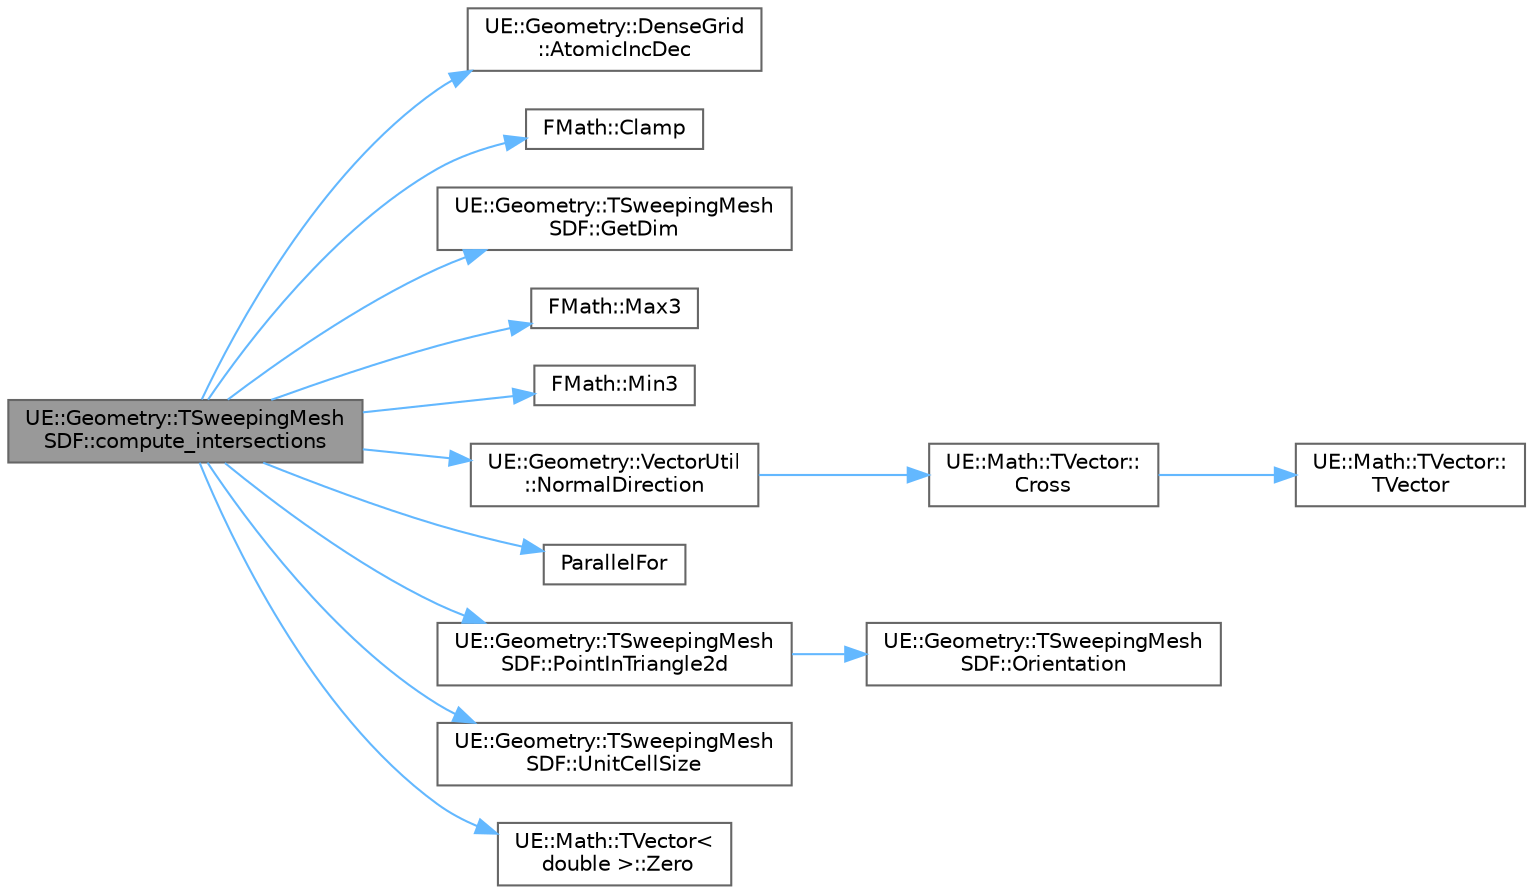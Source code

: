 digraph "UE::Geometry::TSweepingMeshSDF::compute_intersections"
{
 // INTERACTIVE_SVG=YES
 // LATEX_PDF_SIZE
  bgcolor="transparent";
  edge [fontname=Helvetica,fontsize=10,labelfontname=Helvetica,labelfontsize=10];
  node [fontname=Helvetica,fontsize=10,shape=box,height=0.2,width=0.4];
  rankdir="LR";
  Node1 [id="Node000001",label="UE::Geometry::TSweepingMesh\lSDF::compute_intersections",height=0.2,width=0.4,color="gray40", fillcolor="grey60", style="filled", fontcolor="black",tooltip=" "];
  Node1 -> Node2 [id="edge1_Node000001_Node000002",color="steelblue1",style="solid",tooltip=" "];
  Node2 [id="Node000002",label="UE::Geometry::DenseGrid\l::AtomicIncDec",height=0.2,width=0.4,color="grey40", fillcolor="white", style="filled",URL="$dd/dc4/namespaceUE_1_1Geometry_1_1DenseGrid.html#aebaafe54d5e6c397c1a693d551b34204",tooltip=" "];
  Node1 -> Node3 [id="edge2_Node000001_Node000003",color="steelblue1",style="solid",tooltip=" "];
  Node3 [id="Node000003",label="FMath::Clamp",height=0.2,width=0.4,color="grey40", fillcolor="white", style="filled",URL="$dc/d20/structFMath.html#a7dbca5929b2ea7f13304eb4c927dab6c",tooltip="Clamps X to be between Min and Max, inclusive."];
  Node1 -> Node4 [id="edge3_Node000001_Node000004",color="steelblue1",style="solid",tooltip=" "];
  Node4 [id="Node000004",label="UE::Geometry::TSweepingMesh\lSDF::GetDim",height=0.2,width=0.4,color="grey40", fillcolor="white", style="filled",URL="$dc/d4d/classUE_1_1Geometry_1_1TSweepingMeshSDF.html#ad599bed5517b2846eea258fb13ac402a",tooltip=" "];
  Node1 -> Node5 [id="edge4_Node000001_Node000005",color="steelblue1",style="solid",tooltip=" "];
  Node5 [id="Node000005",label="FMath::Max3",height=0.2,width=0.4,color="grey40", fillcolor="white", style="filled",URL="$dc/d20/structFMath.html#a03d3d441cd90ca07de8f22367cc54676",tooltip="Returns highest of 3 values."];
  Node1 -> Node6 [id="edge5_Node000001_Node000006",color="steelblue1",style="solid",tooltip=" "];
  Node6 [id="Node000006",label="FMath::Min3",height=0.2,width=0.4,color="grey40", fillcolor="white", style="filled",URL="$dc/d20/structFMath.html#a6dfed2625d695f46993b236099996d40",tooltip="Returns lowest of 3 values."];
  Node1 -> Node7 [id="edge6_Node000001_Node000007",color="steelblue1",style="solid",tooltip=" "];
  Node7 [id="Node000007",label="UE::Geometry::VectorUtil\l::NormalDirection",height=0.2,width=0.4,color="grey40", fillcolor="white", style="filled",URL="$d9/dcb/namespaceUE_1_1Geometry_1_1VectorUtil.html#aba0e815584bda46afb80f7ae283e9641",tooltip=" "];
  Node7 -> Node8 [id="edge7_Node000007_Node000008",color="steelblue1",style="solid",tooltip=" "];
  Node8 [id="Node000008",label="UE::Math::TVector::\lCross",height=0.2,width=0.4,color="grey40", fillcolor="white", style="filled",URL="$de/d77/structUE_1_1Math_1_1TVector.html#a57142a78e1cde739013f7d1f74444ff8",tooltip="Calculate cross product between this and another vector."];
  Node8 -> Node9 [id="edge8_Node000008_Node000009",color="steelblue1",style="solid",tooltip=" "];
  Node9 [id="Node000009",label="UE::Math::TVector::\lTVector",height=0.2,width=0.4,color="grey40", fillcolor="white", style="filled",URL="$de/d77/structUE_1_1Math_1_1TVector.html#a50071892cd411543cbbb3d9d35a6f277",tooltip="Default constructor (no initialization)."];
  Node1 -> Node10 [id="edge9_Node000001_Node000010",color="steelblue1",style="solid",tooltip=" "];
  Node10 [id="Node000010",label="ParallelFor",height=0.2,width=0.4,color="grey40", fillcolor="white", style="filled",URL="$d2/da1/ParallelFor_8h.html#a68b625089b9c041b662a1605dbef98f0",tooltip="General purpose parallel for that uses the taskgraph."];
  Node1 -> Node11 [id="edge10_Node000001_Node000011",color="steelblue1",style="solid",tooltip=" "];
  Node11 [id="Node000011",label="UE::Geometry::TSweepingMesh\lSDF::PointInTriangle2d",height=0.2,width=0.4,color="grey40", fillcolor="white", style="filled",URL="$dc/d4d/classUE_1_1Geometry_1_1TSweepingMeshSDF.html#a1305ca7031d5f13d66666c0753ff19d6",tooltip=" "];
  Node11 -> Node12 [id="edge11_Node000011_Node000012",color="steelblue1",style="solid",tooltip=" "];
  Node12 [id="Node000012",label="UE::Geometry::TSweepingMesh\lSDF::Orientation",height=0.2,width=0.4,color="grey40", fillcolor="white", style="filled",URL="$dc/d4d/classUE_1_1Geometry_1_1TSweepingMeshSDF.html#a0c83e10e428f297b1ce424cb1306caf6",tooltip=" "];
  Node1 -> Node13 [id="edge12_Node000001_Node000013",color="steelblue1",style="solid",tooltip=" "];
  Node13 [id="Node000013",label="UE::Geometry::TSweepingMesh\lSDF::UnitCellSize",height=0.2,width=0.4,color="grey40", fillcolor="white", style="filled",URL="$dc/d4d/classUE_1_1Geometry_1_1TSweepingMeshSDF.html#a504ab7d1ecd918be00f81769eb16db6e",tooltip=" "];
  Node1 -> Node14 [id="edge13_Node000001_Node000014",color="steelblue1",style="solid",tooltip=" "];
  Node14 [id="Node000014",label="UE::Math::TVector\<\l double \>::Zero",height=0.2,width=0.4,color="grey40", fillcolor="white", style="filled",URL="$de/d77/structUE_1_1Math_1_1TVector.html#a2ae137e3abc6e72d0f1f85addc5c537f",tooltip=" "];
}
